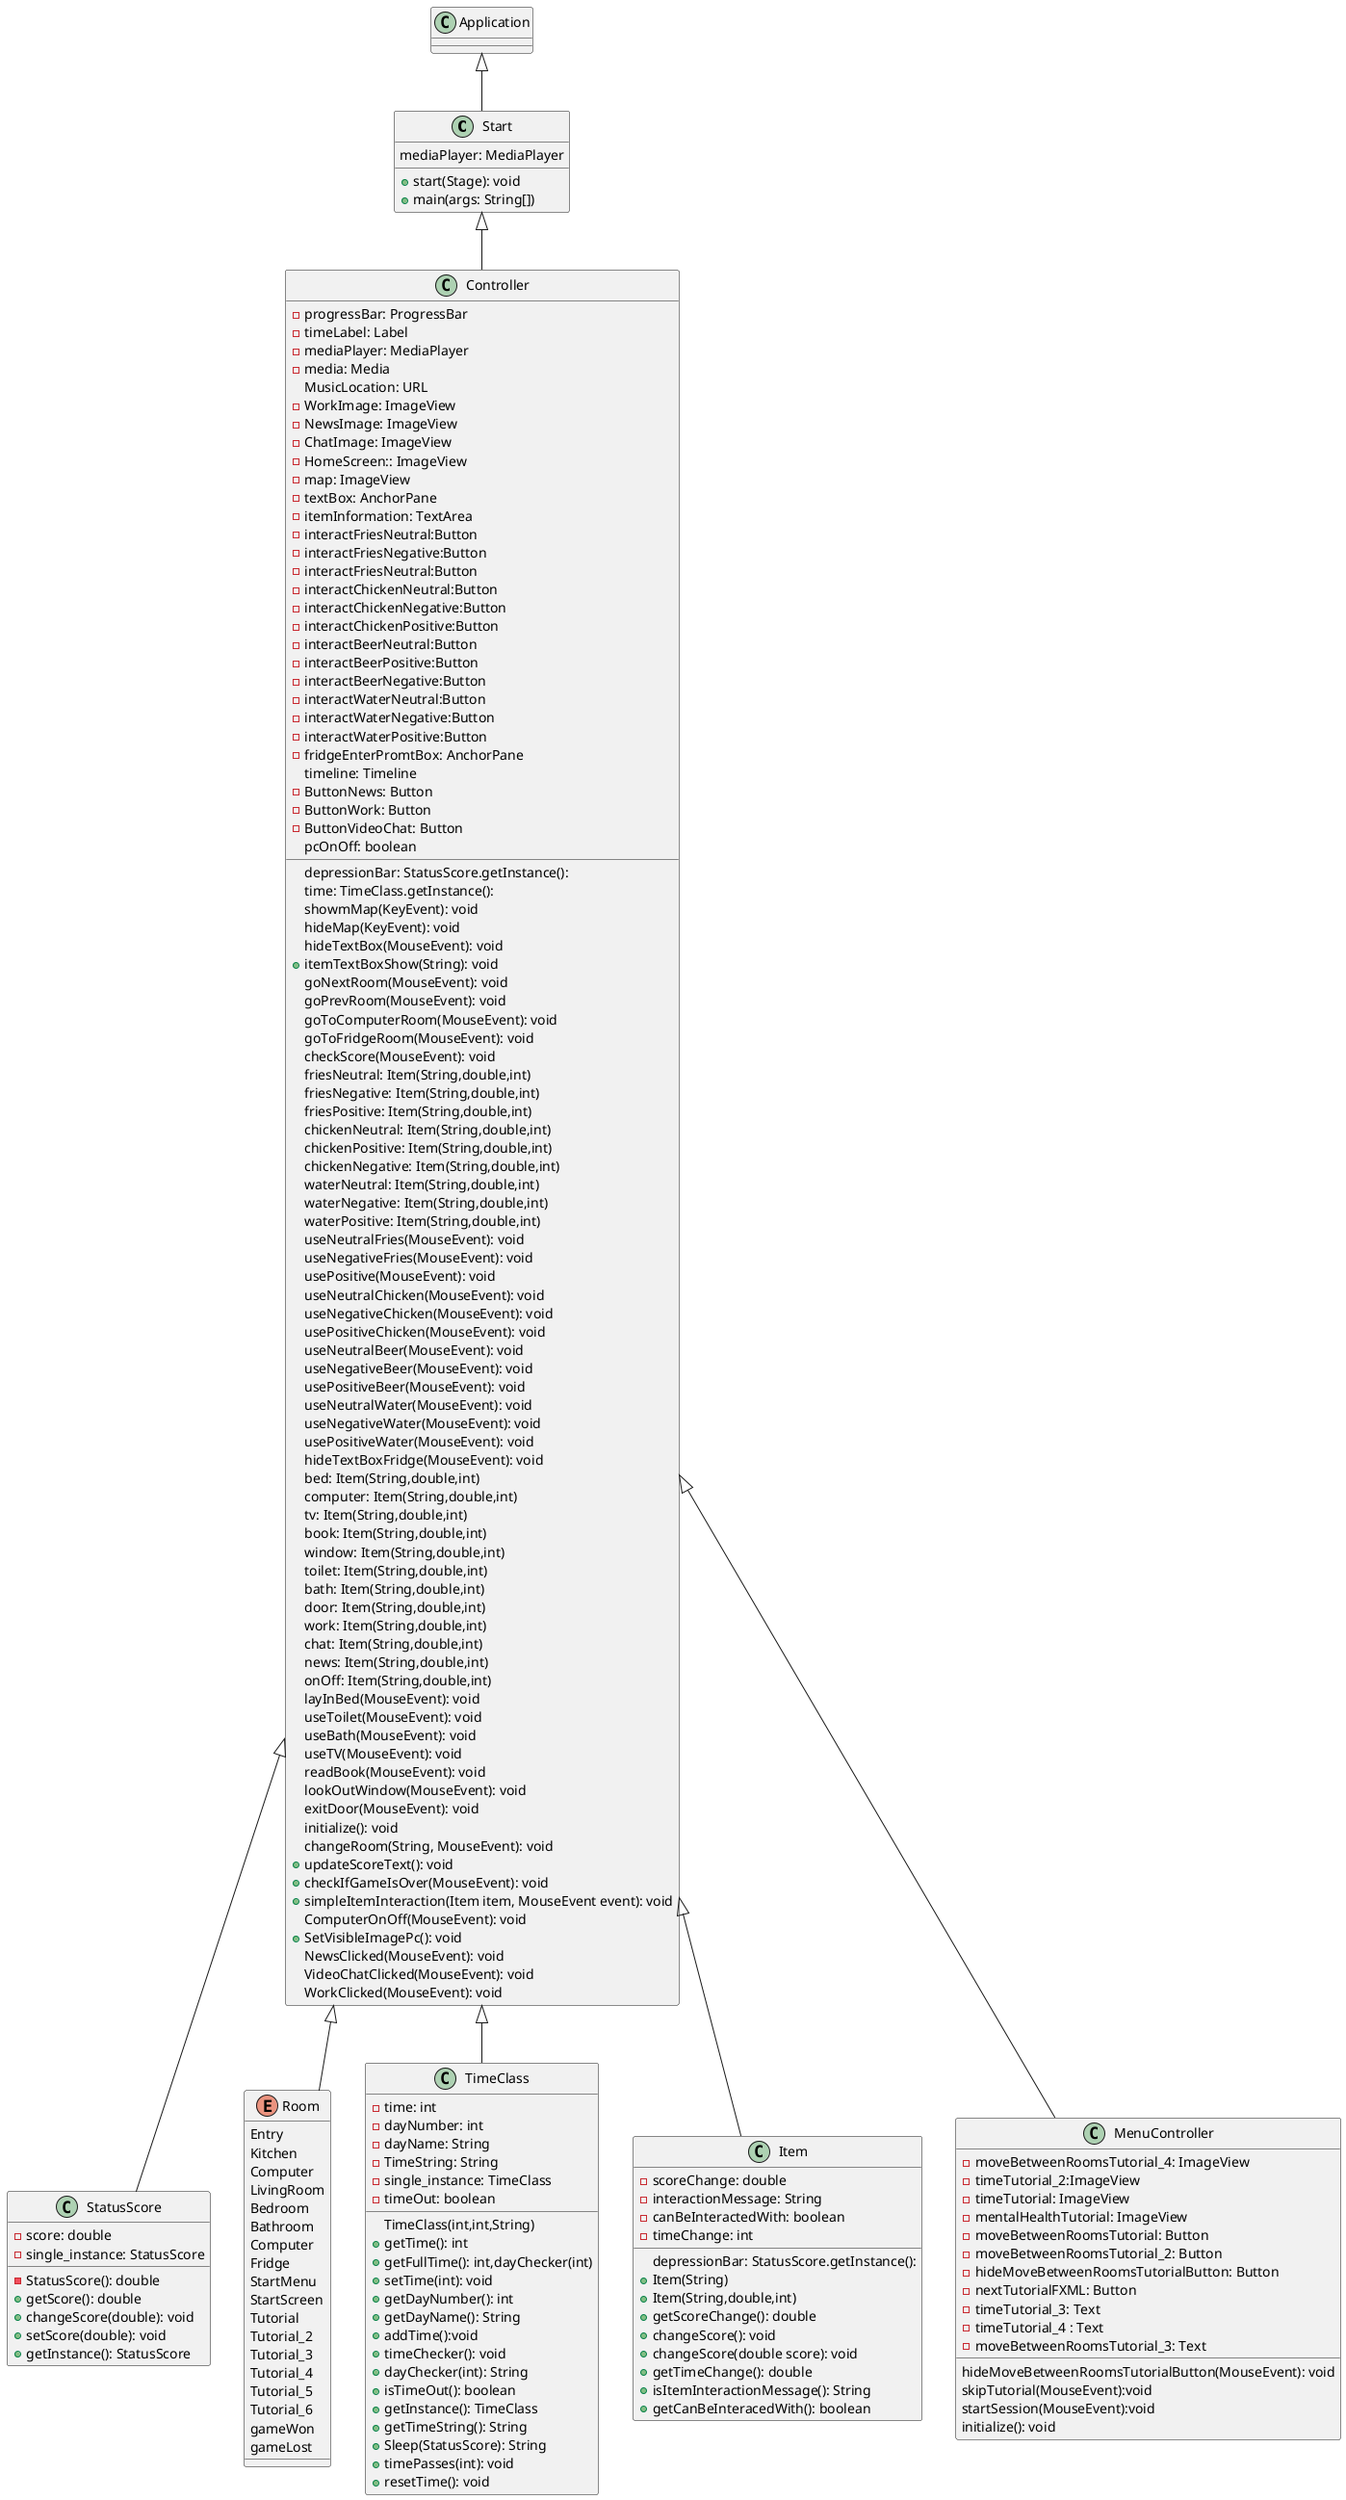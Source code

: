 @startuml

class Start
class StatusScore
enum Room
class TimeClass
class Controller
class Item


Start <|-- Controller
Controller <|-- Room
Controller <|-- TimeClass
Controller <|-- StatusScore
Controller <|-- Item


class TimeClass{
-time: int
-dayNumber: int
-dayName: String
-TimeString: String
-single_instance: TimeClass
-timeOut: boolean
TimeClass(int,int,String)
+getTime(): int
+getFullTime(): int,dayChecker(int)
+setTime(int): void
+getDayNumber(): int
+getDayName(): String
+addTime():void
+timeChecker(): void
+dayChecker(int): String
+isTimeOut(): boolean
+getInstance(): TimeClass
+getTimeString(): String
+Sleep(StatusScore): String
+timePasses(int): void
+resetTime(): void
}

class Start extends Application {
mediaPlayer: MediaPlayer
+start(Stage): void
+main(args: String[])
}

enum Room {
Entry
Kitchen
Computer
LivingRoom
Bedroom
Bathroom
Computer
Fridge
StartMenu
StartScreen
Tutorial
Tutorial_2
Tutorial_3
Tutorial_4
Tutorial_5
Tutorial_6
gameWon
gameLost
}

Class StatusScore {
-score: double
-single_instance: StatusScore
-StatusScore(): double
+getScore(): double
+changeScore(double): void
+setScore(double): void
+getInstance(): StatusScore
}

Class Item {
-scoreChange: double
-interactionMessage: String
-canBeInteractedWith: boolean
-timeChange: int
depressionBar: StatusScore.getInstance():
+Item(String)
+Item(String,double,int)
+getScoreChange(): double
+changeScore(): void
+changeScore(double score): void
+getTimeChange(): double
+isItemInteractionMessage(): String
+getCanBeInteracedWith(): boolean
}

Class Controller{
depressionBar: StatusScore.getInstance():
time: TimeClass.getInstance():
-progressBar: ProgressBar
-timeLabel: Label
-mediaPlayer: MediaPlayer
-media: Media
MusicLocation: URL
-WorkImage: ImageView
-NewsImage: ImageView
-ChatImage: ImageView
-HomeScreen:: ImageView
-map: ImageView
showmMap(KeyEvent): void
hideMap(KeyEvent): void
-textBox: AnchorPane
-itemInformation: TextArea
hideTextBox(MouseEvent): void
+itemTextBoxShow(String): void
goNextRoom(MouseEvent): void
goPrevRoom(MouseEvent): void
goToComputerRoom(MouseEvent): void
-interactFriesNeutral:Button
-interactFriesNegative:Button
-interactFriesNeutral:Button
-interactChickenNeutral:Button
-interactChickenNegative:Button
-interactChickenPositive:Button
-interactBeerNeutral:Button
-interactBeerPositive:Button
-interactBeerNegative:Button
-interactWaterNeutral:Button
-interactWaterNegative:Button
-interactWaterPositive:Button
-fridgeEnterPromtBox: AnchorPane
goToFridgeRoom(MouseEvent): void
checkScore(MouseEvent): void
friesNeutral: Item(String,double,int)
friesNegative: Item(String,double,int)
friesPositive: Item(String,double,int)
chickenNeutral: Item(String,double,int)
chickenPositive: Item(String,double,int)
chickenNegative: Item(String,double,int)
waterNeutral: Item(String,double,int)
waterNegative: Item(String,double,int)
waterPositive: Item(String,double,int)
useNeutralFries(MouseEvent): void
useNegativeFries(MouseEvent): void
usePositive(MouseEvent): void
useNeutralChicken(MouseEvent): void
useNegativeChicken(MouseEvent): void
usePositiveChicken(MouseEvent): void
useNeutralBeer(MouseEvent): void
useNegativeBeer(MouseEvent): void
usePositiveBeer(MouseEvent): void
useNeutralWater(MouseEvent): void
useNegativeWater(MouseEvent): void
usePositiveWater(MouseEvent): void
hideTextBoxFridge(MouseEvent): void
bed: Item(String,double,int)
computer: Item(String,double,int)
tv: Item(String,double,int)
book: Item(String,double,int)
window: Item(String,double,int)
toilet: Item(String,double,int)
bath: Item(String,double,int)
door: Item(String,double,int)
work: Item(String,double,int)
chat: Item(String,double,int)
news: Item(String,double,int)
onOff: Item(String,double,int)
layInBed(MouseEvent): void
useToilet(MouseEvent): void
useBath(MouseEvent): void
useTV(MouseEvent): void
readBook(MouseEvent): void
lookOutWindow(MouseEvent): void
exitDoor(MouseEvent): void
initialize(): void
changeRoom(String, MouseEvent): void
+updateScoreText(): void
timeline: Timeline
+checkIfGameIsOver(MouseEvent): void
+simpleItemInteraction(Item item, MouseEvent event): void
-ButtonNews: Button
-ButtonWork: Button
-ButtonVideoChat: Button
pcOnOff: boolean
ComputerOnOff(MouseEvent): void
+SetVisibleImagePc(): void
NewsClicked(MouseEvent): void
VideoChatClicked(MouseEvent): void
WorkClicked(MouseEvent): void
}

Class MenuController extends Controller{
-moveBetweenRoomsTutorial_4: ImageView
-timeTutorial_2:ImageView
-timeTutorial: ImageView
-mentalHealthTutorial: ImageView
-moveBetweenRoomsTutorial: Button
-moveBetweenRoomsTutorial_2: Button
-hideMoveBetweenRoomsTutorialButton: Button
-nextTutorialFXML: Button
-timeTutorial_3: Text
-timeTutorial_4 : Text
-moveBetweenRoomsTutorial_3: Text
hideMoveBetweenRoomsTutorialButton(MouseEvent): void
skipTutorial(MouseEvent):void
startSession(MouseEvent):void
initialize(): void
}
@enduml
